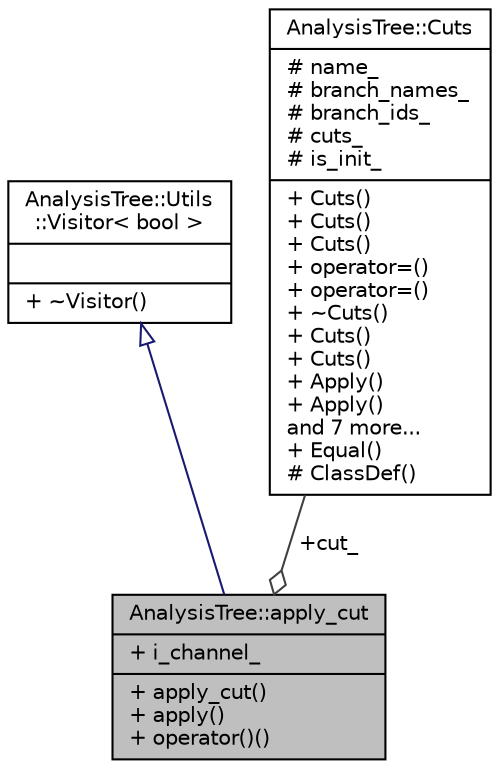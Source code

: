 digraph "AnalysisTree::apply_cut"
{
  edge [fontname="Helvetica",fontsize="10",labelfontname="Helvetica",labelfontsize="10"];
  node [fontname="Helvetica",fontsize="10",shape=record];
  Node1 [label="{AnalysisTree::apply_cut\n|+ i_channel_\l|+ apply_cut()\l+ apply()\l+ operator()()\l}",height=0.2,width=0.4,color="black", fillcolor="grey75", style="filled", fontcolor="black"];
  Node2 -> Node1 [dir="back",color="midnightblue",fontsize="10",style="solid",arrowtail="onormal",fontname="Helvetica"];
  Node2 [label="{AnalysisTree::Utils\l::Visitor\< bool \>\n||+ ~Visitor()\l}",height=0.2,width=0.4,color="black", fillcolor="white", style="filled",URL="$df/d32/structAnalysisTree_1_1Utils_1_1Visitor.html"];
  Node3 -> Node1 [color="grey25",fontsize="10",style="solid",label=" +cut_" ,arrowhead="odiamond",fontname="Helvetica"];
  Node3 [label="{AnalysisTree::Cuts\n|# name_\l# branch_names_\l# branch_ids_\l# cuts_\l# is_init_\l|+ Cuts()\l+ Cuts()\l+ Cuts()\l+ operator=()\l+ operator=()\l+ ~Cuts()\l+ Cuts()\l+ Cuts()\l+ Apply()\l+ Apply()\land 7 more...\l+ Equal()\l# ClassDef()\l}",height=0.2,width=0.4,color="black", fillcolor="white", style="filled",URL="$d5/dce/classAnalysisTree_1_1Cuts.html",tooltip="Cuts holds list of SimpleCuts and provides Apply function which subsequently applies cuts..."];
}
